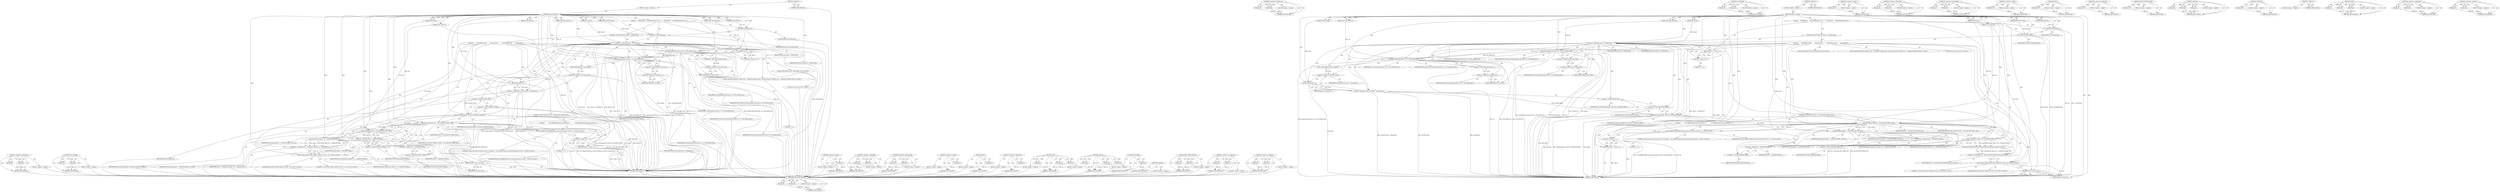 digraph "&lt;operator&gt;.addition" {
vulnerable_145 [label=<(METHOD,&lt;operator&gt;.fieldAccess)>];
vulnerable_146 [label=<(PARAM,p1)>];
vulnerable_147 [label=<(PARAM,p2)>];
vulnerable_148 [label=<(BLOCK,&lt;empty&gt;,&lt;empty&gt;)>];
vulnerable_149 [label=<(METHOD_RETURN,ANY)>];
vulnerable_168 [label=<(METHOD,LOG_ERROR)>];
vulnerable_169 [label=<(PARAM,p1)>];
vulnerable_170 [label=<(PARAM,p2)>];
vulnerable_171 [label=<(BLOCK,&lt;empty&gt;,&lt;empty&gt;)>];
vulnerable_172 [label=<(METHOD_RETURN,ANY)>];
vulnerable_6 [label=<(METHOD,&lt;global&gt;)<SUB>1</SUB>>];
vulnerable_7 [label=<(BLOCK,&lt;empty&gt;,&lt;empty&gt;)<SUB>1</SUB>>];
vulnerable_8 [label=<(METHOD,btpan_tap_send)<SUB>1</SUB>>];
vulnerable_9 [label=<(PARAM,int tap_fd)<SUB>1</SUB>>];
vulnerable_10 [label=<(PARAM,const BD_ADDR src)<SUB>1</SUB>>];
vulnerable_11 [label=<(PARAM,const BD_ADDR dst)<SUB>1</SUB>>];
vulnerable_12 [label=<(PARAM,UINT16 proto)<SUB>1</SUB>>];
vulnerable_13 [label=<(PARAM,const char* buf)<SUB>1</SUB>>];
vulnerable_14 [label=<(PARAM,UINT16 len)<SUB>2</SUB>>];
vulnerable_15 [label=<(PARAM,BOOLEAN ext)<SUB>2</SUB>>];
vulnerable_16 [label=<(PARAM,BOOLEAN forward)<SUB>2</SUB>>];
vulnerable_17 [label=<(BLOCK,{
    UNUSED(ext);
    UNUSED(forward);
 if (ta...,{
    UNUSED(ext);
    UNUSED(forward);
 if (ta...)<SUB>3</SUB>>];
vulnerable_18 [label=<(UNUSED,UNUSED(ext))<SUB>4</SUB>>];
vulnerable_19 [label=<(IDENTIFIER,ext,UNUSED(ext))<SUB>4</SUB>>];
vulnerable_20 [label=<(UNUSED,UNUSED(forward))<SUB>5</SUB>>];
vulnerable_21 [label=<(IDENTIFIER,forward,UNUSED(forward))<SUB>5</SUB>>];
vulnerable_22 [label=<(CONTROL_STRUCTURE,IF,if (tap_fd != INVALID_FD))<SUB>6</SUB>>];
vulnerable_23 [label=<(&lt;operator&gt;.notEquals,tap_fd != INVALID_FD)<SUB>6</SUB>>];
vulnerable_24 [label=<(IDENTIFIER,tap_fd,tap_fd != INVALID_FD)<SUB>6</SUB>>];
vulnerable_25 [label=<(IDENTIFIER,INVALID_FD,tap_fd != INVALID_FD)<SUB>6</SUB>>];
vulnerable_26 [label=<(BLOCK,{
        tETH_HDR eth_hdr;
        memcpy(&amp;eth...,{
        tETH_HDR eth_hdr;
        memcpy(&amp;eth...)<SUB>7</SUB>>];
vulnerable_27 [label="<(LOCAL,tETH_HDR eth_hdr: tETH_HDR)<SUB>8</SUB>>"];
vulnerable_28 [label=<(memcpy,memcpy(&amp;eth_hdr.h_dest, dst, ETH_ADDR_LEN))<SUB>9</SUB>>];
vulnerable_29 [label=<(&lt;operator&gt;.addressOf,&amp;eth_hdr.h_dest)<SUB>9</SUB>>];
vulnerable_30 [label=<(&lt;operator&gt;.fieldAccess,eth_hdr.h_dest)<SUB>9</SUB>>];
vulnerable_31 [label=<(IDENTIFIER,eth_hdr,memcpy(&amp;eth_hdr.h_dest, dst, ETH_ADDR_LEN))<SUB>9</SUB>>];
vulnerable_32 [label=<(FIELD_IDENTIFIER,h_dest,h_dest)<SUB>9</SUB>>];
vulnerable_33 [label=<(IDENTIFIER,dst,memcpy(&amp;eth_hdr.h_dest, dst, ETH_ADDR_LEN))<SUB>9</SUB>>];
vulnerable_34 [label=<(IDENTIFIER,ETH_ADDR_LEN,memcpy(&amp;eth_hdr.h_dest, dst, ETH_ADDR_LEN))<SUB>9</SUB>>];
vulnerable_35 [label=<(memcpy,memcpy(&amp;eth_hdr.h_src, src, ETH_ADDR_LEN))<SUB>10</SUB>>];
vulnerable_36 [label=<(&lt;operator&gt;.addressOf,&amp;eth_hdr.h_src)<SUB>10</SUB>>];
vulnerable_37 [label=<(&lt;operator&gt;.fieldAccess,eth_hdr.h_src)<SUB>10</SUB>>];
vulnerable_38 [label=<(IDENTIFIER,eth_hdr,memcpy(&amp;eth_hdr.h_src, src, ETH_ADDR_LEN))<SUB>10</SUB>>];
vulnerable_39 [label=<(FIELD_IDENTIFIER,h_src,h_src)<SUB>10</SUB>>];
vulnerable_40 [label=<(IDENTIFIER,src,memcpy(&amp;eth_hdr.h_src, src, ETH_ADDR_LEN))<SUB>10</SUB>>];
vulnerable_41 [label=<(IDENTIFIER,ETH_ADDR_LEN,memcpy(&amp;eth_hdr.h_src, src, ETH_ADDR_LEN))<SUB>10</SUB>>];
vulnerable_42 [label=<(&lt;operator&gt;.assignment,eth_hdr.h_proto = htons(proto))<SUB>11</SUB>>];
vulnerable_43 [label=<(&lt;operator&gt;.fieldAccess,eth_hdr.h_proto)<SUB>11</SUB>>];
vulnerable_44 [label=<(IDENTIFIER,eth_hdr,eth_hdr.h_proto = htons(proto))<SUB>11</SUB>>];
vulnerable_45 [label=<(FIELD_IDENTIFIER,h_proto,h_proto)<SUB>11</SUB>>];
vulnerable_46 [label=<(htons,htons(proto))<SUB>11</SUB>>];
vulnerable_47 [label=<(IDENTIFIER,proto,htons(proto))<SUB>11</SUB>>];
vulnerable_48 [label="<(LOCAL,char[TAP_MAX_PKT_WRITE_LEN + sizeof(tETH_HDR)] packet: char[TAP_MAX_PKT_WRITE_LEN + sizeof(tETH_HDR)])<SUB>12</SUB>>"];
vulnerable_49 [label=<(memcpy,memcpy(packet, &amp;eth_hdr, sizeof(tETH_HDR)))<SUB>13</SUB>>];
vulnerable_50 [label=<(IDENTIFIER,packet,memcpy(packet, &amp;eth_hdr, sizeof(tETH_HDR)))<SUB>13</SUB>>];
vulnerable_51 [label=<(&lt;operator&gt;.addressOf,&amp;eth_hdr)<SUB>13</SUB>>];
vulnerable_52 [label=<(IDENTIFIER,eth_hdr,memcpy(packet, &amp;eth_hdr, sizeof(tETH_HDR)))<SUB>13</SUB>>];
vulnerable_53 [label=<(&lt;operator&gt;.sizeOf,sizeof(tETH_HDR))<SUB>13</SUB>>];
vulnerable_54 [label=<(IDENTIFIER,tETH_HDR,sizeof(tETH_HDR))<SUB>13</SUB>>];
vulnerable_55 [label=<(CONTROL_STRUCTURE,IF,if (len &gt; TAP_MAX_PKT_WRITE_LEN))<SUB>14</SUB>>];
vulnerable_56 [label=<(&lt;operator&gt;.greaterThan,len &gt; TAP_MAX_PKT_WRITE_LEN)<SUB>14</SUB>>];
vulnerable_57 [label=<(IDENTIFIER,len,len &gt; TAP_MAX_PKT_WRITE_LEN)<SUB>14</SUB>>];
vulnerable_58 [label=<(IDENTIFIER,TAP_MAX_PKT_WRITE_LEN,len &gt; TAP_MAX_PKT_WRITE_LEN)<SUB>14</SUB>>];
vulnerable_59 [label=<(BLOCK,{
            LOG_ERROR(&quot;btpan_tap_send eth pac...,{
            LOG_ERROR(&quot;btpan_tap_send eth pac...)<SUB>15</SUB>>];
vulnerable_60 [label="<(LOG_ERROR,LOG_ERROR(&quot;btpan_tap_send eth packet size:%d is...)<SUB>16</SUB>>"];
vulnerable_61 [label="<(LITERAL,&quot;btpan_tap_send eth packet size:%d is exceeded ...,LOG_ERROR(&quot;btpan_tap_send eth packet size:%d is...)<SUB>16</SUB>>"];
vulnerable_62 [label="<(IDENTIFIER,len,LOG_ERROR(&quot;btpan_tap_send eth packet size:%d is...)<SUB>16</SUB>>"];
vulnerable_63 [label=<(RETURN,return -1;,return -1;)<SUB>17</SUB>>];
vulnerable_64 [label=<(&lt;operator&gt;.minus,-1)<SUB>17</SUB>>];
vulnerable_65 [label=<(LITERAL,1,-1)<SUB>17</SUB>>];
vulnerable_66 [label=<(memcpy,memcpy(packet + sizeof(tETH_HDR), buf, len))<SUB>20</SUB>>];
vulnerable_67 [label=<(&lt;operator&gt;.addition,packet + sizeof(tETH_HDR))<SUB>20</SUB>>];
vulnerable_68 [label=<(IDENTIFIER,packet,packet + sizeof(tETH_HDR))<SUB>20</SUB>>];
vulnerable_69 [label=<(&lt;operator&gt;.sizeOf,sizeof(tETH_HDR))<SUB>20</SUB>>];
vulnerable_70 [label=<(IDENTIFIER,tETH_HDR,sizeof(tETH_HDR))<SUB>20</SUB>>];
vulnerable_71 [label=<(IDENTIFIER,buf,memcpy(packet + sizeof(tETH_HDR), buf, len))<SUB>20</SUB>>];
vulnerable_72 [label=<(IDENTIFIER,len,memcpy(packet + sizeof(tETH_HDR), buf, len))<SUB>20</SUB>>];
vulnerable_73 [label="<(LOCAL,int ret: int)<SUB>23</SUB>>"];
vulnerable_74 [label=<(&lt;operator&gt;.assignment,ret = write(tap_fd, packet, len + sizeof(tETH_H...)<SUB>23</SUB>>];
vulnerable_75 [label=<(IDENTIFIER,ret,ret = write(tap_fd, packet, len + sizeof(tETH_H...)<SUB>23</SUB>>];
vulnerable_76 [label=<(write,write(tap_fd, packet, len + sizeof(tETH_HDR)))<SUB>23</SUB>>];
vulnerable_77 [label=<(IDENTIFIER,tap_fd,write(tap_fd, packet, len + sizeof(tETH_HDR)))<SUB>23</SUB>>];
vulnerable_78 [label=<(IDENTIFIER,packet,write(tap_fd, packet, len + sizeof(tETH_HDR)))<SUB>23</SUB>>];
vulnerable_79 [label=<(&lt;operator&gt;.addition,len + sizeof(tETH_HDR))<SUB>23</SUB>>];
vulnerable_80 [label=<(IDENTIFIER,len,len + sizeof(tETH_HDR))<SUB>23</SUB>>];
vulnerable_81 [label=<(&lt;operator&gt;.sizeOf,sizeof(tETH_HDR))<SUB>23</SUB>>];
vulnerable_82 [label=<(IDENTIFIER,tETH_HDR,sizeof(tETH_HDR))<SUB>23</SUB>>];
vulnerable_83 [label="<(BTIF_TRACE_DEBUG,BTIF_TRACE_DEBUG(&quot;ret:%d&quot;, ret))<SUB>24</SUB>>"];
vulnerable_84 [label="<(LITERAL,&quot;ret:%d&quot;,BTIF_TRACE_DEBUG(&quot;ret:%d&quot;, ret))<SUB>24</SUB>>"];
vulnerable_85 [label="<(IDENTIFIER,ret,BTIF_TRACE_DEBUG(&quot;ret:%d&quot;, ret))<SUB>24</SUB>>"];
vulnerable_86 [label=<(RETURN,return ret;,return ret;)<SUB>25</SUB>>];
vulnerable_87 [label=<(IDENTIFIER,ret,return ret;)<SUB>25</SUB>>];
vulnerable_88 [label=<(RETURN,return -1;,return -1;)<SUB>27</SUB>>];
vulnerable_89 [label=<(&lt;operator&gt;.minus,-1)<SUB>27</SUB>>];
vulnerable_90 [label=<(LITERAL,1,-1)<SUB>27</SUB>>];
vulnerable_91 [label=<(METHOD_RETURN,int)<SUB>1</SUB>>];
vulnerable_93 [label=<(METHOD_RETURN,ANY)<SUB>1</SUB>>];
vulnerable_173 [label=<(METHOD,&lt;operator&gt;.minus)>];
vulnerable_174 [label=<(PARAM,p1)>];
vulnerable_175 [label=<(BLOCK,&lt;empty&gt;,&lt;empty&gt;)>];
vulnerable_176 [label=<(METHOD_RETURN,ANY)>];
vulnerable_130 [label=<(METHOD,&lt;operator&gt;.notEquals)>];
vulnerable_131 [label=<(PARAM,p1)>];
vulnerable_132 [label=<(PARAM,p2)>];
vulnerable_133 [label=<(BLOCK,&lt;empty&gt;,&lt;empty&gt;)>];
vulnerable_134 [label=<(METHOD_RETURN,ANY)>];
vulnerable_163 [label=<(METHOD,&lt;operator&gt;.greaterThan)>];
vulnerable_164 [label=<(PARAM,p1)>];
vulnerable_165 [label=<(PARAM,p2)>];
vulnerable_166 [label=<(BLOCK,&lt;empty&gt;,&lt;empty&gt;)>];
vulnerable_167 [label=<(METHOD_RETURN,ANY)>];
vulnerable_159 [label=<(METHOD,&lt;operator&gt;.sizeOf)>];
vulnerable_160 [label=<(PARAM,p1)>];
vulnerable_161 [label=<(BLOCK,&lt;empty&gt;,&lt;empty&gt;)>];
vulnerable_162 [label=<(METHOD_RETURN,ANY)>];
vulnerable_155 [label=<(METHOD,htons)>];
vulnerable_156 [label=<(PARAM,p1)>];
vulnerable_157 [label=<(BLOCK,&lt;empty&gt;,&lt;empty&gt;)>];
vulnerable_158 [label=<(METHOD_RETURN,ANY)>];
vulnerable_141 [label=<(METHOD,&lt;operator&gt;.addressOf)>];
vulnerable_142 [label=<(PARAM,p1)>];
vulnerable_143 [label=<(BLOCK,&lt;empty&gt;,&lt;empty&gt;)>];
vulnerable_144 [label=<(METHOD_RETURN,ANY)>];
vulnerable_182 [label=<(METHOD,write)>];
vulnerable_183 [label=<(PARAM,p1)>];
vulnerable_184 [label=<(PARAM,p2)>];
vulnerable_185 [label=<(PARAM,p3)>];
vulnerable_186 [label=<(BLOCK,&lt;empty&gt;,&lt;empty&gt;)>];
vulnerable_187 [label=<(METHOD_RETURN,ANY)>];
vulnerable_135 [label=<(METHOD,memcpy)>];
vulnerable_136 [label=<(PARAM,p1)>];
vulnerable_137 [label=<(PARAM,p2)>];
vulnerable_138 [label=<(PARAM,p3)>];
vulnerable_139 [label=<(BLOCK,&lt;empty&gt;,&lt;empty&gt;)>];
vulnerable_140 [label=<(METHOD_RETURN,ANY)>];
vulnerable_126 [label=<(METHOD,UNUSED)>];
vulnerable_127 [label=<(PARAM,p1)>];
vulnerable_128 [label=<(BLOCK,&lt;empty&gt;,&lt;empty&gt;)>];
vulnerable_129 [label=<(METHOD_RETURN,ANY)>];
vulnerable_120 [label=<(METHOD,&lt;global&gt;)<SUB>1</SUB>>];
vulnerable_121 [label=<(BLOCK,&lt;empty&gt;,&lt;empty&gt;)>];
vulnerable_122 [label=<(METHOD_RETURN,ANY)>];
vulnerable_188 [label=<(METHOD,BTIF_TRACE_DEBUG)>];
vulnerable_189 [label=<(PARAM,p1)>];
vulnerable_190 [label=<(PARAM,p2)>];
vulnerable_191 [label=<(BLOCK,&lt;empty&gt;,&lt;empty&gt;)>];
vulnerable_192 [label=<(METHOD_RETURN,ANY)>];
vulnerable_150 [label=<(METHOD,&lt;operator&gt;.assignment)>];
vulnerable_151 [label=<(PARAM,p1)>];
vulnerable_152 [label=<(PARAM,p2)>];
vulnerable_153 [label=<(BLOCK,&lt;empty&gt;,&lt;empty&gt;)>];
vulnerable_154 [label=<(METHOD_RETURN,ANY)>];
vulnerable_177 [label=<(METHOD,&lt;operator&gt;.addition)>];
vulnerable_178 [label=<(PARAM,p1)>];
vulnerable_179 [label=<(PARAM,p2)>];
vulnerable_180 [label=<(BLOCK,&lt;empty&gt;,&lt;empty&gt;)>];
vulnerable_181 [label=<(METHOD_RETURN,ANY)>];
fixed_193 [label=<(METHOD,BTIF_TRACE_DEBUG)>];
fixed_194 [label=<(PARAM,p1)>];
fixed_195 [label=<(PARAM,p2)>];
fixed_196 [label=<(BLOCK,&lt;empty&gt;,&lt;empty&gt;)>];
fixed_197 [label=<(METHOD_RETURN,ANY)>];
fixed_146 [label=<(METHOD,&lt;operator&gt;.fieldAccess)>];
fixed_147 [label=<(PARAM,p1)>];
fixed_148 [label=<(PARAM,p2)>];
fixed_149 [label=<(BLOCK,&lt;empty&gt;,&lt;empty&gt;)>];
fixed_150 [label=<(METHOD_RETURN,ANY)>];
fixed_169 [label=<(METHOD,LOG_ERROR)>];
fixed_170 [label=<(PARAM,p1)>];
fixed_171 [label=<(PARAM,p2)>];
fixed_172 [label=<(BLOCK,&lt;empty&gt;,&lt;empty&gt;)>];
fixed_173 [label=<(METHOD_RETURN,ANY)>];
fixed_6 [label=<(METHOD,&lt;global&gt;)<SUB>1</SUB>>];
fixed_7 [label=<(BLOCK,&lt;empty&gt;,&lt;empty&gt;)<SUB>1</SUB>>];
fixed_8 [label=<(METHOD,btpan_tap_send)<SUB>1</SUB>>];
fixed_9 [label=<(PARAM,int tap_fd)<SUB>1</SUB>>];
fixed_10 [label=<(PARAM,const BD_ADDR src)<SUB>1</SUB>>];
fixed_11 [label=<(PARAM,const BD_ADDR dst)<SUB>1</SUB>>];
fixed_12 [label=<(PARAM,UINT16 proto)<SUB>1</SUB>>];
fixed_13 [label=<(PARAM,const char* buf)<SUB>1</SUB>>];
fixed_14 [label=<(PARAM,UINT16 len)<SUB>2</SUB>>];
fixed_15 [label=<(PARAM,BOOLEAN ext)<SUB>2</SUB>>];
fixed_16 [label=<(PARAM,BOOLEAN forward)<SUB>2</SUB>>];
fixed_17 [label=<(BLOCK,{
    UNUSED(ext);
    UNUSED(forward);
 if (ta...,{
    UNUSED(ext);
    UNUSED(forward);
 if (ta...)<SUB>3</SUB>>];
fixed_18 [label=<(UNUSED,UNUSED(ext))<SUB>4</SUB>>];
fixed_19 [label=<(IDENTIFIER,ext,UNUSED(ext))<SUB>4</SUB>>];
fixed_20 [label=<(UNUSED,UNUSED(forward))<SUB>5</SUB>>];
fixed_21 [label=<(IDENTIFIER,forward,UNUSED(forward))<SUB>5</SUB>>];
fixed_22 [label=<(CONTROL_STRUCTURE,IF,if (tap_fd != INVALID_FD))<SUB>6</SUB>>];
fixed_23 [label=<(&lt;operator&gt;.notEquals,tap_fd != INVALID_FD)<SUB>6</SUB>>];
fixed_24 [label=<(IDENTIFIER,tap_fd,tap_fd != INVALID_FD)<SUB>6</SUB>>];
fixed_25 [label=<(IDENTIFIER,INVALID_FD,tap_fd != INVALID_FD)<SUB>6</SUB>>];
fixed_26 [label=<(BLOCK,{
        tETH_HDR eth_hdr;
        memcpy(&amp;eth...,{
        tETH_HDR eth_hdr;
        memcpy(&amp;eth...)<SUB>7</SUB>>];
fixed_27 [label="<(LOCAL,tETH_HDR eth_hdr: tETH_HDR)<SUB>8</SUB>>"];
fixed_28 [label=<(memcpy,memcpy(&amp;eth_hdr.h_dest, dst, ETH_ADDR_LEN))<SUB>9</SUB>>];
fixed_29 [label=<(&lt;operator&gt;.addressOf,&amp;eth_hdr.h_dest)<SUB>9</SUB>>];
fixed_30 [label=<(&lt;operator&gt;.fieldAccess,eth_hdr.h_dest)<SUB>9</SUB>>];
fixed_31 [label=<(IDENTIFIER,eth_hdr,memcpy(&amp;eth_hdr.h_dest, dst, ETH_ADDR_LEN))<SUB>9</SUB>>];
fixed_32 [label=<(FIELD_IDENTIFIER,h_dest,h_dest)<SUB>9</SUB>>];
fixed_33 [label=<(IDENTIFIER,dst,memcpy(&amp;eth_hdr.h_dest, dst, ETH_ADDR_LEN))<SUB>9</SUB>>];
fixed_34 [label=<(IDENTIFIER,ETH_ADDR_LEN,memcpy(&amp;eth_hdr.h_dest, dst, ETH_ADDR_LEN))<SUB>9</SUB>>];
fixed_35 [label=<(memcpy,memcpy(&amp;eth_hdr.h_src, src, ETH_ADDR_LEN))<SUB>10</SUB>>];
fixed_36 [label=<(&lt;operator&gt;.addressOf,&amp;eth_hdr.h_src)<SUB>10</SUB>>];
fixed_37 [label=<(&lt;operator&gt;.fieldAccess,eth_hdr.h_src)<SUB>10</SUB>>];
fixed_38 [label=<(IDENTIFIER,eth_hdr,memcpy(&amp;eth_hdr.h_src, src, ETH_ADDR_LEN))<SUB>10</SUB>>];
fixed_39 [label=<(FIELD_IDENTIFIER,h_src,h_src)<SUB>10</SUB>>];
fixed_40 [label=<(IDENTIFIER,src,memcpy(&amp;eth_hdr.h_src, src, ETH_ADDR_LEN))<SUB>10</SUB>>];
fixed_41 [label=<(IDENTIFIER,ETH_ADDR_LEN,memcpy(&amp;eth_hdr.h_src, src, ETH_ADDR_LEN))<SUB>10</SUB>>];
fixed_42 [label=<(&lt;operator&gt;.assignment,eth_hdr.h_proto = htons(proto))<SUB>11</SUB>>];
fixed_43 [label=<(&lt;operator&gt;.fieldAccess,eth_hdr.h_proto)<SUB>11</SUB>>];
fixed_44 [label=<(IDENTIFIER,eth_hdr,eth_hdr.h_proto = htons(proto))<SUB>11</SUB>>];
fixed_45 [label=<(FIELD_IDENTIFIER,h_proto,h_proto)<SUB>11</SUB>>];
fixed_46 [label=<(htons,htons(proto))<SUB>11</SUB>>];
fixed_47 [label=<(IDENTIFIER,proto,htons(proto))<SUB>11</SUB>>];
fixed_48 [label="<(LOCAL,char[TAP_MAX_PKT_WRITE_LEN + sizeof(tETH_HDR)] packet: char[TAP_MAX_PKT_WRITE_LEN + sizeof(tETH_HDR)])<SUB>12</SUB>>"];
fixed_49 [label=<(memcpy,memcpy(packet, &amp;eth_hdr, sizeof(tETH_HDR)))<SUB>13</SUB>>];
fixed_50 [label=<(IDENTIFIER,packet,memcpy(packet, &amp;eth_hdr, sizeof(tETH_HDR)))<SUB>13</SUB>>];
fixed_51 [label=<(&lt;operator&gt;.addressOf,&amp;eth_hdr)<SUB>13</SUB>>];
fixed_52 [label=<(IDENTIFIER,eth_hdr,memcpy(packet, &amp;eth_hdr, sizeof(tETH_HDR)))<SUB>13</SUB>>];
fixed_53 [label=<(&lt;operator&gt;.sizeOf,sizeof(tETH_HDR))<SUB>13</SUB>>];
fixed_54 [label=<(IDENTIFIER,tETH_HDR,sizeof(tETH_HDR))<SUB>13</SUB>>];
fixed_55 [label=<(CONTROL_STRUCTURE,IF,if (len &gt; TAP_MAX_PKT_WRITE_LEN))<SUB>14</SUB>>];
fixed_56 [label=<(&lt;operator&gt;.greaterThan,len &gt; TAP_MAX_PKT_WRITE_LEN)<SUB>14</SUB>>];
fixed_57 [label=<(IDENTIFIER,len,len &gt; TAP_MAX_PKT_WRITE_LEN)<SUB>14</SUB>>];
fixed_58 [label=<(IDENTIFIER,TAP_MAX_PKT_WRITE_LEN,len &gt; TAP_MAX_PKT_WRITE_LEN)<SUB>14</SUB>>];
fixed_59 [label=<(BLOCK,{
            LOG_ERROR(&quot;btpan_tap_send eth pac...,{
            LOG_ERROR(&quot;btpan_tap_send eth pac...)<SUB>15</SUB>>];
fixed_60 [label="<(LOG_ERROR,LOG_ERROR(&quot;btpan_tap_send eth packet size:%d is...)<SUB>16</SUB>>"];
fixed_61 [label="<(LITERAL,&quot;btpan_tap_send eth packet size:%d is exceeded ...,LOG_ERROR(&quot;btpan_tap_send eth packet size:%d is...)<SUB>16</SUB>>"];
fixed_62 [label="<(IDENTIFIER,len,LOG_ERROR(&quot;btpan_tap_send eth packet size:%d is...)<SUB>16</SUB>>"];
fixed_63 [label=<(RETURN,return -1;,return -1;)<SUB>17</SUB>>];
fixed_64 [label=<(&lt;operator&gt;.minus,-1)<SUB>17</SUB>>];
fixed_65 [label=<(LITERAL,1,-1)<SUB>17</SUB>>];
fixed_66 [label=<(memcpy,memcpy(packet + sizeof(tETH_HDR), buf, len))<SUB>20</SUB>>];
fixed_67 [label=<(&lt;operator&gt;.addition,packet + sizeof(tETH_HDR))<SUB>20</SUB>>];
fixed_68 [label=<(IDENTIFIER,packet,packet + sizeof(tETH_HDR))<SUB>20</SUB>>];
fixed_69 [label=<(&lt;operator&gt;.sizeOf,sizeof(tETH_HDR))<SUB>20</SUB>>];
fixed_70 [label=<(IDENTIFIER,tETH_HDR,sizeof(tETH_HDR))<SUB>20</SUB>>];
fixed_71 [label=<(IDENTIFIER,buf,memcpy(packet + sizeof(tETH_HDR), buf, len))<SUB>20</SUB>>];
fixed_72 [label=<(IDENTIFIER,len,memcpy(packet + sizeof(tETH_HDR), buf, len))<SUB>20</SUB>>];
fixed_73 [label="<(LOCAL,int ret: int)<SUB>23</SUB>>"];
fixed_74 [label=<(&lt;operator&gt;.assignment,ret = TEMP_FAILURE_RETRY(write(tap_fd, packet, ...)<SUB>23</SUB>>];
fixed_75 [label=<(IDENTIFIER,ret,ret = TEMP_FAILURE_RETRY(write(tap_fd, packet, ...)<SUB>23</SUB>>];
fixed_76 [label=<(TEMP_FAILURE_RETRY,TEMP_FAILURE_RETRY(write(tap_fd, packet, len + ...)<SUB>23</SUB>>];
fixed_77 [label=<(write,write(tap_fd, packet, len + sizeof(tETH_HDR)))<SUB>23</SUB>>];
fixed_78 [label=<(IDENTIFIER,tap_fd,write(tap_fd, packet, len + sizeof(tETH_HDR)))<SUB>23</SUB>>];
fixed_79 [label=<(IDENTIFIER,packet,write(tap_fd, packet, len + sizeof(tETH_HDR)))<SUB>23</SUB>>];
fixed_80 [label=<(&lt;operator&gt;.addition,len + sizeof(tETH_HDR))<SUB>23</SUB>>];
fixed_81 [label=<(IDENTIFIER,len,len + sizeof(tETH_HDR))<SUB>23</SUB>>];
fixed_82 [label=<(&lt;operator&gt;.sizeOf,sizeof(tETH_HDR))<SUB>23</SUB>>];
fixed_83 [label=<(IDENTIFIER,tETH_HDR,sizeof(tETH_HDR))<SUB>23</SUB>>];
fixed_84 [label="<(BTIF_TRACE_DEBUG,BTIF_TRACE_DEBUG(&quot;ret:%d&quot;, ret))<SUB>24</SUB>>"];
fixed_85 [label="<(LITERAL,&quot;ret:%d&quot;,BTIF_TRACE_DEBUG(&quot;ret:%d&quot;, ret))<SUB>24</SUB>>"];
fixed_86 [label="<(IDENTIFIER,ret,BTIF_TRACE_DEBUG(&quot;ret:%d&quot;, ret))<SUB>24</SUB>>"];
fixed_87 [label=<(RETURN,return ret;,return ret;)<SUB>25</SUB>>];
fixed_88 [label=<(IDENTIFIER,ret,return ret;)<SUB>25</SUB>>];
fixed_89 [label=<(RETURN,return -1;,return -1;)<SUB>27</SUB>>];
fixed_90 [label=<(&lt;operator&gt;.minus,-1)<SUB>27</SUB>>];
fixed_91 [label=<(LITERAL,1,-1)<SUB>27</SUB>>];
fixed_92 [label=<(METHOD_RETURN,int)<SUB>1</SUB>>];
fixed_94 [label=<(METHOD_RETURN,ANY)<SUB>1</SUB>>];
fixed_174 [label=<(METHOD,&lt;operator&gt;.minus)>];
fixed_175 [label=<(PARAM,p1)>];
fixed_176 [label=<(BLOCK,&lt;empty&gt;,&lt;empty&gt;)>];
fixed_177 [label=<(METHOD_RETURN,ANY)>];
fixed_131 [label=<(METHOD,&lt;operator&gt;.notEquals)>];
fixed_132 [label=<(PARAM,p1)>];
fixed_133 [label=<(PARAM,p2)>];
fixed_134 [label=<(BLOCK,&lt;empty&gt;,&lt;empty&gt;)>];
fixed_135 [label=<(METHOD_RETURN,ANY)>];
fixed_164 [label=<(METHOD,&lt;operator&gt;.greaterThan)>];
fixed_165 [label=<(PARAM,p1)>];
fixed_166 [label=<(PARAM,p2)>];
fixed_167 [label=<(BLOCK,&lt;empty&gt;,&lt;empty&gt;)>];
fixed_168 [label=<(METHOD_RETURN,ANY)>];
fixed_160 [label=<(METHOD,&lt;operator&gt;.sizeOf)>];
fixed_161 [label=<(PARAM,p1)>];
fixed_162 [label=<(BLOCK,&lt;empty&gt;,&lt;empty&gt;)>];
fixed_163 [label=<(METHOD_RETURN,ANY)>];
fixed_156 [label=<(METHOD,htons)>];
fixed_157 [label=<(PARAM,p1)>];
fixed_158 [label=<(BLOCK,&lt;empty&gt;,&lt;empty&gt;)>];
fixed_159 [label=<(METHOD_RETURN,ANY)>];
fixed_142 [label=<(METHOD,&lt;operator&gt;.addressOf)>];
fixed_143 [label=<(PARAM,p1)>];
fixed_144 [label=<(BLOCK,&lt;empty&gt;,&lt;empty&gt;)>];
fixed_145 [label=<(METHOD_RETURN,ANY)>];
fixed_183 [label=<(METHOD,TEMP_FAILURE_RETRY)>];
fixed_184 [label=<(PARAM,p1)>];
fixed_185 [label=<(BLOCK,&lt;empty&gt;,&lt;empty&gt;)>];
fixed_186 [label=<(METHOD_RETURN,ANY)>];
fixed_136 [label=<(METHOD,memcpy)>];
fixed_137 [label=<(PARAM,p1)>];
fixed_138 [label=<(PARAM,p2)>];
fixed_139 [label=<(PARAM,p3)>];
fixed_140 [label=<(BLOCK,&lt;empty&gt;,&lt;empty&gt;)>];
fixed_141 [label=<(METHOD_RETURN,ANY)>];
fixed_127 [label=<(METHOD,UNUSED)>];
fixed_128 [label=<(PARAM,p1)>];
fixed_129 [label=<(BLOCK,&lt;empty&gt;,&lt;empty&gt;)>];
fixed_130 [label=<(METHOD_RETURN,ANY)>];
fixed_121 [label=<(METHOD,&lt;global&gt;)<SUB>1</SUB>>];
fixed_122 [label=<(BLOCK,&lt;empty&gt;,&lt;empty&gt;)>];
fixed_123 [label=<(METHOD_RETURN,ANY)>];
fixed_187 [label=<(METHOD,write)>];
fixed_188 [label=<(PARAM,p1)>];
fixed_189 [label=<(PARAM,p2)>];
fixed_190 [label=<(PARAM,p3)>];
fixed_191 [label=<(BLOCK,&lt;empty&gt;,&lt;empty&gt;)>];
fixed_192 [label=<(METHOD_RETURN,ANY)>];
fixed_151 [label=<(METHOD,&lt;operator&gt;.assignment)>];
fixed_152 [label=<(PARAM,p1)>];
fixed_153 [label=<(PARAM,p2)>];
fixed_154 [label=<(BLOCK,&lt;empty&gt;,&lt;empty&gt;)>];
fixed_155 [label=<(METHOD_RETURN,ANY)>];
fixed_178 [label=<(METHOD,&lt;operator&gt;.addition)>];
fixed_179 [label=<(PARAM,p1)>];
fixed_180 [label=<(PARAM,p2)>];
fixed_181 [label=<(BLOCK,&lt;empty&gt;,&lt;empty&gt;)>];
fixed_182 [label=<(METHOD_RETURN,ANY)>];
vulnerable_145 -> vulnerable_146  [key=0, label="AST: "];
vulnerable_145 -> vulnerable_146  [key=1, label="DDG: "];
vulnerable_145 -> vulnerable_148  [key=0, label="AST: "];
vulnerable_145 -> vulnerable_147  [key=0, label="AST: "];
vulnerable_145 -> vulnerable_147  [key=1, label="DDG: "];
vulnerable_145 -> vulnerable_149  [key=0, label="AST: "];
vulnerable_145 -> vulnerable_149  [key=1, label="CFG: "];
vulnerable_146 -> vulnerable_149  [key=0, label="DDG: p1"];
vulnerable_147 -> vulnerable_149  [key=0, label="DDG: p2"];
vulnerable_148 -> fixed_193  [key=0];
vulnerable_149 -> fixed_193  [key=0];
vulnerable_168 -> vulnerable_169  [key=0, label="AST: "];
vulnerable_168 -> vulnerable_169  [key=1, label="DDG: "];
vulnerable_168 -> vulnerable_171  [key=0, label="AST: "];
vulnerable_168 -> vulnerable_170  [key=0, label="AST: "];
vulnerable_168 -> vulnerable_170  [key=1, label="DDG: "];
vulnerable_168 -> vulnerable_172  [key=0, label="AST: "];
vulnerable_168 -> vulnerable_172  [key=1, label="CFG: "];
vulnerable_169 -> vulnerable_172  [key=0, label="DDG: p1"];
vulnerable_170 -> vulnerable_172  [key=0, label="DDG: p2"];
vulnerable_171 -> fixed_193  [key=0];
vulnerable_172 -> fixed_193  [key=0];
vulnerable_6 -> vulnerable_7  [key=0, label="AST: "];
vulnerable_6 -> vulnerable_93  [key=0, label="AST: "];
vulnerable_6 -> vulnerable_93  [key=1, label="CFG: "];
vulnerable_7 -> vulnerable_8  [key=0, label="AST: "];
vulnerable_8 -> vulnerable_9  [key=0, label="AST: "];
vulnerable_8 -> vulnerable_9  [key=1, label="DDG: "];
vulnerable_8 -> vulnerable_10  [key=0, label="AST: "];
vulnerable_8 -> vulnerable_10  [key=1, label="DDG: "];
vulnerable_8 -> vulnerable_11  [key=0, label="AST: "];
vulnerable_8 -> vulnerable_11  [key=1, label="DDG: "];
vulnerable_8 -> vulnerable_12  [key=0, label="AST: "];
vulnerable_8 -> vulnerable_12  [key=1, label="DDG: "];
vulnerable_8 -> vulnerable_13  [key=0, label="AST: "];
vulnerable_8 -> vulnerable_13  [key=1, label="DDG: "];
vulnerable_8 -> vulnerable_14  [key=0, label="AST: "];
vulnerable_8 -> vulnerable_14  [key=1, label="DDG: "];
vulnerable_8 -> vulnerable_15  [key=0, label="AST: "];
vulnerable_8 -> vulnerable_15  [key=1, label="DDG: "];
vulnerable_8 -> vulnerable_16  [key=0, label="AST: "];
vulnerable_8 -> vulnerable_16  [key=1, label="DDG: "];
vulnerable_8 -> vulnerable_17  [key=0, label="AST: "];
vulnerable_8 -> vulnerable_91  [key=0, label="AST: "];
vulnerable_8 -> vulnerable_18  [key=0, label="CFG: "];
vulnerable_8 -> vulnerable_18  [key=1, label="DDG: "];
vulnerable_8 -> vulnerable_20  [key=0, label="DDG: "];
vulnerable_8 -> vulnerable_23  [key=0, label="DDG: "];
vulnerable_8 -> vulnerable_89  [key=0, label="DDG: "];
vulnerable_8 -> vulnerable_28  [key=0, label="DDG: "];
vulnerable_8 -> vulnerable_35  [key=0, label="DDG: "];
vulnerable_8 -> vulnerable_49  [key=0, label="DDG: "];
vulnerable_8 -> vulnerable_66  [key=0, label="DDG: "];
vulnerable_8 -> vulnerable_83  [key=0, label="DDG: "];
vulnerable_8 -> vulnerable_87  [key=0, label="DDG: "];
vulnerable_8 -> vulnerable_46  [key=0, label="DDG: "];
vulnerable_8 -> vulnerable_56  [key=0, label="DDG: "];
vulnerable_8 -> vulnerable_67  [key=0, label="DDG: "];
vulnerable_8 -> vulnerable_76  [key=0, label="DDG: "];
vulnerable_8 -> vulnerable_60  [key=0, label="DDG: "];
vulnerable_8 -> vulnerable_79  [key=0, label="DDG: "];
vulnerable_8 -> vulnerable_64  [key=0, label="DDG: "];
vulnerable_9 -> vulnerable_23  [key=0, label="DDG: tap_fd"];
vulnerable_10 -> vulnerable_35  [key=0, label="DDG: src"];
vulnerable_11 -> vulnerable_28  [key=0, label="DDG: dst"];
vulnerable_12 -> vulnerable_46  [key=0, label="DDG: proto"];
vulnerable_13 -> vulnerable_91  [key=0, label="DDG: buf"];
vulnerable_13 -> vulnerable_66  [key=0, label="DDG: buf"];
vulnerable_14 -> vulnerable_56  [key=0, label="DDG: len"];
vulnerable_15 -> vulnerable_18  [key=0, label="DDG: ext"];
vulnerable_16 -> vulnerable_20  [key=0, label="DDG: forward"];
vulnerable_17 -> vulnerable_18  [key=0, label="AST: "];
vulnerable_17 -> vulnerable_20  [key=0, label="AST: "];
vulnerable_17 -> vulnerable_22  [key=0, label="AST: "];
vulnerable_17 -> vulnerable_88  [key=0, label="AST: "];
vulnerable_18 -> vulnerable_19  [key=0, label="AST: "];
vulnerable_18 -> vulnerable_20  [key=0, label="CFG: "];
vulnerable_18 -> vulnerable_91  [key=0, label="DDG: ext"];
vulnerable_18 -> vulnerable_91  [key=1, label="DDG: UNUSED(ext)"];
vulnerable_19 -> fixed_193  [key=0];
vulnerable_20 -> vulnerable_21  [key=0, label="AST: "];
vulnerable_20 -> vulnerable_23  [key=0, label="CFG: "];
vulnerable_20 -> vulnerable_91  [key=0, label="DDG: forward"];
vulnerable_20 -> vulnerable_91  [key=1, label="DDG: UNUSED(forward)"];
vulnerable_21 -> fixed_193  [key=0];
vulnerable_22 -> vulnerable_23  [key=0, label="AST: "];
vulnerable_22 -> vulnerable_26  [key=0, label="AST: "];
vulnerable_23 -> vulnerable_24  [key=0, label="AST: "];
vulnerable_23 -> vulnerable_25  [key=0, label="AST: "];
vulnerable_23 -> vulnerable_32  [key=0, label="CFG: "];
vulnerable_23 -> vulnerable_32  [key=1, label="CDG: "];
vulnerable_23 -> vulnerable_89  [key=0, label="CFG: "];
vulnerable_23 -> vulnerable_89  [key=1, label="CDG: "];
vulnerable_23 -> vulnerable_91  [key=0, label="DDG: tap_fd"];
vulnerable_23 -> vulnerable_91  [key=1, label="DDG: tap_fd != INVALID_FD"];
vulnerable_23 -> vulnerable_91  [key=2, label="DDG: INVALID_FD"];
vulnerable_23 -> vulnerable_76  [key=0, label="DDG: tap_fd"];
vulnerable_23 -> vulnerable_30  [key=0, label="CDG: "];
vulnerable_23 -> vulnerable_49  [key=0, label="CDG: "];
vulnerable_23 -> vulnerable_42  [key=0, label="CDG: "];
vulnerable_23 -> vulnerable_51  [key=0, label="CDG: "];
vulnerable_23 -> vulnerable_28  [key=0, label="CDG: "];
vulnerable_23 -> vulnerable_37  [key=0, label="CDG: "];
vulnerable_23 -> vulnerable_46  [key=0, label="CDG: "];
vulnerable_23 -> vulnerable_56  [key=0, label="CDG: "];
vulnerable_23 -> vulnerable_45  [key=0, label="CDG: "];
vulnerable_23 -> vulnerable_29  [key=0, label="CDG: "];
vulnerable_23 -> vulnerable_35  [key=0, label="CDG: "];
vulnerable_23 -> vulnerable_43  [key=0, label="CDG: "];
vulnerable_23 -> vulnerable_36  [key=0, label="CDG: "];
vulnerable_23 -> vulnerable_53  [key=0, label="CDG: "];
vulnerable_23 -> vulnerable_88  [key=0, label="CDG: "];
vulnerable_23 -> vulnerable_39  [key=0, label="CDG: "];
vulnerable_24 -> fixed_193  [key=0];
vulnerable_25 -> fixed_193  [key=0];
vulnerable_26 -> vulnerable_27  [key=0, label="AST: "];
vulnerable_26 -> vulnerable_28  [key=0, label="AST: "];
vulnerable_26 -> vulnerable_35  [key=0, label="AST: "];
vulnerable_26 -> vulnerable_42  [key=0, label="AST: "];
vulnerable_26 -> vulnerable_48  [key=0, label="AST: "];
vulnerable_26 -> vulnerable_49  [key=0, label="AST: "];
vulnerable_26 -> vulnerable_55  [key=0, label="AST: "];
vulnerable_26 -> vulnerable_66  [key=0, label="AST: "];
vulnerable_26 -> vulnerable_73  [key=0, label="AST: "];
vulnerable_26 -> vulnerable_74  [key=0, label="AST: "];
vulnerable_26 -> vulnerable_83  [key=0, label="AST: "];
vulnerable_26 -> vulnerable_86  [key=0, label="AST: "];
vulnerable_27 -> fixed_193  [key=0];
vulnerable_28 -> vulnerable_29  [key=0, label="AST: "];
vulnerable_28 -> vulnerable_33  [key=0, label="AST: "];
vulnerable_28 -> vulnerable_34  [key=0, label="AST: "];
vulnerable_28 -> vulnerable_39  [key=0, label="CFG: "];
vulnerable_28 -> vulnerable_91  [key=0, label="DDG: &amp;eth_hdr.h_dest"];
vulnerable_28 -> vulnerable_91  [key=1, label="DDG: dst"];
vulnerable_28 -> vulnerable_91  [key=2, label="DDG: memcpy(&amp;eth_hdr.h_dest, dst, ETH_ADDR_LEN)"];
vulnerable_28 -> vulnerable_35  [key=0, label="DDG: ETH_ADDR_LEN"];
vulnerable_29 -> vulnerable_30  [key=0, label="AST: "];
vulnerable_29 -> vulnerable_28  [key=0, label="CFG: "];
vulnerable_30 -> vulnerable_31  [key=0, label="AST: "];
vulnerable_30 -> vulnerable_32  [key=0, label="AST: "];
vulnerable_30 -> vulnerable_29  [key=0, label="CFG: "];
vulnerable_31 -> fixed_193  [key=0];
vulnerable_32 -> vulnerable_30  [key=0, label="CFG: "];
vulnerable_33 -> fixed_193  [key=0];
vulnerable_34 -> fixed_193  [key=0];
vulnerable_35 -> vulnerable_36  [key=0, label="AST: "];
vulnerable_35 -> vulnerable_40  [key=0, label="AST: "];
vulnerable_35 -> vulnerable_41  [key=0, label="AST: "];
vulnerable_35 -> vulnerable_45  [key=0, label="CFG: "];
vulnerable_35 -> vulnerable_91  [key=0, label="DDG: &amp;eth_hdr.h_src"];
vulnerable_35 -> vulnerable_91  [key=1, label="DDG: src"];
vulnerable_35 -> vulnerable_91  [key=2, label="DDG: ETH_ADDR_LEN"];
vulnerable_35 -> vulnerable_91  [key=3, label="DDG: memcpy(&amp;eth_hdr.h_src, src, ETH_ADDR_LEN)"];
vulnerable_36 -> vulnerable_37  [key=0, label="AST: "];
vulnerable_36 -> vulnerable_35  [key=0, label="CFG: "];
vulnerable_37 -> vulnerable_38  [key=0, label="AST: "];
vulnerable_37 -> vulnerable_39  [key=0, label="AST: "];
vulnerable_37 -> vulnerable_36  [key=0, label="CFG: "];
vulnerable_38 -> fixed_193  [key=0];
vulnerable_39 -> vulnerable_37  [key=0, label="CFG: "];
vulnerable_40 -> fixed_193  [key=0];
vulnerable_41 -> fixed_193  [key=0];
vulnerable_42 -> vulnerable_43  [key=0, label="AST: "];
vulnerable_42 -> vulnerable_46  [key=0, label="AST: "];
vulnerable_42 -> vulnerable_51  [key=0, label="CFG: "];
vulnerable_42 -> vulnerable_91  [key=0, label="DDG: eth_hdr.h_proto"];
vulnerable_42 -> vulnerable_91  [key=1, label="DDG: htons(proto)"];
vulnerable_42 -> vulnerable_91  [key=2, label="DDG: eth_hdr.h_proto = htons(proto)"];
vulnerable_42 -> vulnerable_49  [key=0, label="DDG: eth_hdr.h_proto"];
vulnerable_43 -> vulnerable_44  [key=0, label="AST: "];
vulnerable_43 -> vulnerable_45  [key=0, label="AST: "];
vulnerable_43 -> vulnerable_46  [key=0, label="CFG: "];
vulnerable_44 -> fixed_193  [key=0];
vulnerable_45 -> vulnerable_43  [key=0, label="CFG: "];
vulnerable_46 -> vulnerable_47  [key=0, label="AST: "];
vulnerable_46 -> vulnerable_42  [key=0, label="CFG: "];
vulnerable_46 -> vulnerable_42  [key=1, label="DDG: proto"];
vulnerable_46 -> vulnerable_91  [key=0, label="DDG: proto"];
vulnerable_47 -> fixed_193  [key=0];
vulnerable_48 -> fixed_193  [key=0];
vulnerable_49 -> vulnerable_50  [key=0, label="AST: "];
vulnerable_49 -> vulnerable_51  [key=0, label="AST: "];
vulnerable_49 -> vulnerable_53  [key=0, label="AST: "];
vulnerable_49 -> vulnerable_56  [key=0, label="CFG: "];
vulnerable_49 -> vulnerable_91  [key=0, label="DDG: packet"];
vulnerable_49 -> vulnerable_91  [key=1, label="DDG: &amp;eth_hdr"];
vulnerable_49 -> vulnerable_91  [key=2, label="DDG: memcpy(packet, &amp;eth_hdr, sizeof(tETH_HDR))"];
vulnerable_49 -> vulnerable_66  [key=0, label="DDG: packet"];
vulnerable_49 -> vulnerable_67  [key=0, label="DDG: packet"];
vulnerable_49 -> vulnerable_76  [key=0, label="DDG: packet"];
vulnerable_50 -> fixed_193  [key=0];
vulnerable_51 -> vulnerable_52  [key=0, label="AST: "];
vulnerable_51 -> vulnerable_53  [key=0, label="CFG: "];
vulnerable_52 -> fixed_193  [key=0];
vulnerable_53 -> vulnerable_54  [key=0, label="AST: "];
vulnerable_53 -> vulnerable_49  [key=0, label="CFG: "];
vulnerable_53 -> vulnerable_91  [key=0, label="DDG: tETH_HDR"];
vulnerable_54 -> fixed_193  [key=0];
vulnerable_55 -> vulnerable_56  [key=0, label="AST: "];
vulnerable_55 -> vulnerable_59  [key=0, label="AST: "];
vulnerable_56 -> vulnerable_57  [key=0, label="AST: "];
vulnerable_56 -> vulnerable_58  [key=0, label="AST: "];
vulnerable_56 -> vulnerable_60  [key=0, label="CFG: "];
vulnerable_56 -> vulnerable_60  [key=1, label="DDG: len"];
vulnerable_56 -> vulnerable_60  [key=2, label="CDG: "];
vulnerable_56 -> vulnerable_69  [key=0, label="CFG: "];
vulnerable_56 -> vulnerable_69  [key=1, label="CDG: "];
vulnerable_56 -> vulnerable_91  [key=0, label="DDG: len &gt; TAP_MAX_PKT_WRITE_LEN"];
vulnerable_56 -> vulnerable_91  [key=1, label="DDG: TAP_MAX_PKT_WRITE_LEN"];
vulnerable_56 -> vulnerable_66  [key=0, label="DDG: len"];
vulnerable_56 -> vulnerable_66  [key=1, label="CDG: "];
vulnerable_56 -> vulnerable_64  [key=0, label="CDG: "];
vulnerable_56 -> vulnerable_81  [key=0, label="CDG: "];
vulnerable_56 -> vulnerable_67  [key=0, label="CDG: "];
vulnerable_56 -> vulnerable_74  [key=0, label="CDG: "];
vulnerable_56 -> vulnerable_76  [key=0, label="CDG: "];
vulnerable_56 -> vulnerable_79  [key=0, label="CDG: "];
vulnerable_56 -> vulnerable_83  [key=0, label="CDG: "];
vulnerable_56 -> vulnerable_63  [key=0, label="CDG: "];
vulnerable_56 -> vulnerable_86  [key=0, label="CDG: "];
vulnerable_57 -> fixed_193  [key=0];
vulnerable_58 -> fixed_193  [key=0];
vulnerable_59 -> vulnerable_60  [key=0, label="AST: "];
vulnerable_59 -> vulnerable_63  [key=0, label="AST: "];
vulnerable_60 -> vulnerable_61  [key=0, label="AST: "];
vulnerable_60 -> vulnerable_62  [key=0, label="AST: "];
vulnerable_60 -> vulnerable_64  [key=0, label="CFG: "];
vulnerable_60 -> vulnerable_91  [key=0, label="DDG: len"];
vulnerable_60 -> vulnerable_91  [key=1, label="DDG: LOG_ERROR(&quot;btpan_tap_send eth packet size:%d is exceeded limit!&quot;, len)"];
vulnerable_61 -> fixed_193  [key=0];
vulnerable_62 -> fixed_193  [key=0];
vulnerable_63 -> vulnerable_64  [key=0, label="AST: "];
vulnerable_63 -> vulnerable_91  [key=0, label="CFG: "];
vulnerable_63 -> vulnerable_91  [key=1, label="DDG: &lt;RET&gt;"];
vulnerable_64 -> vulnerable_65  [key=0, label="AST: "];
vulnerable_64 -> vulnerable_63  [key=0, label="CFG: "];
vulnerable_64 -> vulnerable_63  [key=1, label="DDG: -1"];
vulnerable_64 -> vulnerable_91  [key=0, label="DDG: -1"];
vulnerable_65 -> fixed_193  [key=0];
vulnerable_66 -> vulnerable_67  [key=0, label="AST: "];
vulnerable_66 -> vulnerable_71  [key=0, label="AST: "];
vulnerable_66 -> vulnerable_72  [key=0, label="AST: "];
vulnerable_66 -> vulnerable_81  [key=0, label="CFG: "];
vulnerable_66 -> vulnerable_76  [key=0, label="DDG: len"];
vulnerable_66 -> vulnerable_79  [key=0, label="DDG: len"];
vulnerable_67 -> vulnerable_68  [key=0, label="AST: "];
vulnerable_67 -> vulnerable_69  [key=0, label="AST: "];
vulnerable_67 -> vulnerable_66  [key=0, label="CFG: "];
vulnerable_68 -> fixed_193  [key=0];
vulnerable_69 -> vulnerable_70  [key=0, label="AST: "];
vulnerable_69 -> vulnerable_67  [key=0, label="CFG: "];
vulnerable_70 -> fixed_193  [key=0];
vulnerable_71 -> fixed_193  [key=0];
vulnerable_72 -> fixed_193  [key=0];
vulnerable_73 -> fixed_193  [key=0];
vulnerable_74 -> vulnerable_75  [key=0, label="AST: "];
vulnerable_74 -> vulnerable_76  [key=0, label="AST: "];
vulnerable_74 -> vulnerable_83  [key=0, label="CFG: "];
vulnerable_74 -> vulnerable_83  [key=1, label="DDG: ret"];
vulnerable_75 -> fixed_193  [key=0];
vulnerable_76 -> vulnerable_77  [key=0, label="AST: "];
vulnerable_76 -> vulnerable_78  [key=0, label="AST: "];
vulnerable_76 -> vulnerable_79  [key=0, label="AST: "];
vulnerable_76 -> vulnerable_74  [key=0, label="CFG: "];
vulnerable_76 -> vulnerable_74  [key=1, label="DDG: tap_fd"];
vulnerable_76 -> vulnerable_74  [key=2, label="DDG: packet"];
vulnerable_76 -> vulnerable_74  [key=3, label="DDG: len + sizeof(tETH_HDR)"];
vulnerable_77 -> fixed_193  [key=0];
vulnerable_78 -> fixed_193  [key=0];
vulnerable_79 -> vulnerable_80  [key=0, label="AST: "];
vulnerable_79 -> vulnerable_81  [key=0, label="AST: "];
vulnerable_79 -> vulnerable_76  [key=0, label="CFG: "];
vulnerable_80 -> fixed_193  [key=0];
vulnerable_81 -> vulnerable_82  [key=0, label="AST: "];
vulnerable_81 -> vulnerable_79  [key=0, label="CFG: "];
vulnerable_82 -> fixed_193  [key=0];
vulnerable_83 -> vulnerable_84  [key=0, label="AST: "];
vulnerable_83 -> vulnerable_85  [key=0, label="AST: "];
vulnerable_83 -> vulnerable_86  [key=0, label="CFG: "];
vulnerable_83 -> vulnerable_87  [key=0, label="DDG: ret"];
vulnerable_84 -> fixed_193  [key=0];
vulnerable_85 -> fixed_193  [key=0];
vulnerable_86 -> vulnerable_87  [key=0, label="AST: "];
vulnerable_86 -> vulnerable_91  [key=0, label="CFG: "];
vulnerable_86 -> vulnerable_91  [key=1, label="DDG: &lt;RET&gt;"];
vulnerable_87 -> vulnerable_86  [key=0, label="DDG: ret"];
vulnerable_88 -> vulnerable_89  [key=0, label="AST: "];
vulnerable_88 -> vulnerable_91  [key=0, label="CFG: "];
vulnerable_88 -> vulnerable_91  [key=1, label="DDG: &lt;RET&gt;"];
vulnerable_89 -> vulnerable_90  [key=0, label="AST: "];
vulnerable_89 -> vulnerable_88  [key=0, label="CFG: "];
vulnerable_89 -> vulnerable_88  [key=1, label="DDG: -1"];
vulnerable_90 -> fixed_193  [key=0];
vulnerable_91 -> fixed_193  [key=0];
vulnerable_93 -> fixed_193  [key=0];
vulnerable_173 -> vulnerable_174  [key=0, label="AST: "];
vulnerable_173 -> vulnerable_174  [key=1, label="DDG: "];
vulnerable_173 -> vulnerable_175  [key=0, label="AST: "];
vulnerable_173 -> vulnerable_176  [key=0, label="AST: "];
vulnerable_173 -> vulnerable_176  [key=1, label="CFG: "];
vulnerable_174 -> vulnerable_176  [key=0, label="DDG: p1"];
vulnerable_175 -> fixed_193  [key=0];
vulnerable_176 -> fixed_193  [key=0];
vulnerable_130 -> vulnerable_131  [key=0, label="AST: "];
vulnerable_130 -> vulnerable_131  [key=1, label="DDG: "];
vulnerable_130 -> vulnerable_133  [key=0, label="AST: "];
vulnerable_130 -> vulnerable_132  [key=0, label="AST: "];
vulnerable_130 -> vulnerable_132  [key=1, label="DDG: "];
vulnerable_130 -> vulnerable_134  [key=0, label="AST: "];
vulnerable_130 -> vulnerable_134  [key=1, label="CFG: "];
vulnerable_131 -> vulnerable_134  [key=0, label="DDG: p1"];
vulnerable_132 -> vulnerable_134  [key=0, label="DDG: p2"];
vulnerable_133 -> fixed_193  [key=0];
vulnerable_134 -> fixed_193  [key=0];
vulnerable_163 -> vulnerable_164  [key=0, label="AST: "];
vulnerable_163 -> vulnerable_164  [key=1, label="DDG: "];
vulnerable_163 -> vulnerable_166  [key=0, label="AST: "];
vulnerable_163 -> vulnerable_165  [key=0, label="AST: "];
vulnerable_163 -> vulnerable_165  [key=1, label="DDG: "];
vulnerable_163 -> vulnerable_167  [key=0, label="AST: "];
vulnerable_163 -> vulnerable_167  [key=1, label="CFG: "];
vulnerable_164 -> vulnerable_167  [key=0, label="DDG: p1"];
vulnerable_165 -> vulnerable_167  [key=0, label="DDG: p2"];
vulnerable_166 -> fixed_193  [key=0];
vulnerable_167 -> fixed_193  [key=0];
vulnerable_159 -> vulnerable_160  [key=0, label="AST: "];
vulnerable_159 -> vulnerable_160  [key=1, label="DDG: "];
vulnerable_159 -> vulnerable_161  [key=0, label="AST: "];
vulnerable_159 -> vulnerable_162  [key=0, label="AST: "];
vulnerable_159 -> vulnerable_162  [key=1, label="CFG: "];
vulnerable_160 -> vulnerable_162  [key=0, label="DDG: p1"];
vulnerable_161 -> fixed_193  [key=0];
vulnerable_162 -> fixed_193  [key=0];
vulnerable_155 -> vulnerable_156  [key=0, label="AST: "];
vulnerable_155 -> vulnerable_156  [key=1, label="DDG: "];
vulnerable_155 -> vulnerable_157  [key=0, label="AST: "];
vulnerable_155 -> vulnerable_158  [key=0, label="AST: "];
vulnerable_155 -> vulnerable_158  [key=1, label="CFG: "];
vulnerable_156 -> vulnerable_158  [key=0, label="DDG: p1"];
vulnerable_157 -> fixed_193  [key=0];
vulnerable_158 -> fixed_193  [key=0];
vulnerable_141 -> vulnerable_142  [key=0, label="AST: "];
vulnerable_141 -> vulnerable_142  [key=1, label="DDG: "];
vulnerable_141 -> vulnerable_143  [key=0, label="AST: "];
vulnerable_141 -> vulnerable_144  [key=0, label="AST: "];
vulnerable_141 -> vulnerable_144  [key=1, label="CFG: "];
vulnerable_142 -> vulnerable_144  [key=0, label="DDG: p1"];
vulnerable_143 -> fixed_193  [key=0];
vulnerable_144 -> fixed_193  [key=0];
vulnerable_182 -> vulnerable_183  [key=0, label="AST: "];
vulnerable_182 -> vulnerable_183  [key=1, label="DDG: "];
vulnerable_182 -> vulnerable_186  [key=0, label="AST: "];
vulnerable_182 -> vulnerable_184  [key=0, label="AST: "];
vulnerable_182 -> vulnerable_184  [key=1, label="DDG: "];
vulnerable_182 -> vulnerable_187  [key=0, label="AST: "];
vulnerable_182 -> vulnerable_187  [key=1, label="CFG: "];
vulnerable_182 -> vulnerable_185  [key=0, label="AST: "];
vulnerable_182 -> vulnerable_185  [key=1, label="DDG: "];
vulnerable_183 -> vulnerable_187  [key=0, label="DDG: p1"];
vulnerable_184 -> vulnerable_187  [key=0, label="DDG: p2"];
vulnerable_185 -> vulnerable_187  [key=0, label="DDG: p3"];
vulnerable_186 -> fixed_193  [key=0];
vulnerable_187 -> fixed_193  [key=0];
vulnerable_135 -> vulnerable_136  [key=0, label="AST: "];
vulnerable_135 -> vulnerable_136  [key=1, label="DDG: "];
vulnerable_135 -> vulnerable_139  [key=0, label="AST: "];
vulnerable_135 -> vulnerable_137  [key=0, label="AST: "];
vulnerable_135 -> vulnerable_137  [key=1, label="DDG: "];
vulnerable_135 -> vulnerable_140  [key=0, label="AST: "];
vulnerable_135 -> vulnerable_140  [key=1, label="CFG: "];
vulnerable_135 -> vulnerable_138  [key=0, label="AST: "];
vulnerable_135 -> vulnerable_138  [key=1, label="DDG: "];
vulnerable_136 -> vulnerable_140  [key=0, label="DDG: p1"];
vulnerable_137 -> vulnerable_140  [key=0, label="DDG: p2"];
vulnerable_138 -> vulnerable_140  [key=0, label="DDG: p3"];
vulnerable_139 -> fixed_193  [key=0];
vulnerable_140 -> fixed_193  [key=0];
vulnerable_126 -> vulnerable_127  [key=0, label="AST: "];
vulnerable_126 -> vulnerable_127  [key=1, label="DDG: "];
vulnerable_126 -> vulnerable_128  [key=0, label="AST: "];
vulnerable_126 -> vulnerable_129  [key=0, label="AST: "];
vulnerable_126 -> vulnerable_129  [key=1, label="CFG: "];
vulnerable_127 -> vulnerable_129  [key=0, label="DDG: p1"];
vulnerable_128 -> fixed_193  [key=0];
vulnerable_129 -> fixed_193  [key=0];
vulnerable_120 -> vulnerable_121  [key=0, label="AST: "];
vulnerable_120 -> vulnerable_122  [key=0, label="AST: "];
vulnerable_120 -> vulnerable_122  [key=1, label="CFG: "];
vulnerable_121 -> fixed_193  [key=0];
vulnerable_122 -> fixed_193  [key=0];
vulnerable_188 -> vulnerable_189  [key=0, label="AST: "];
vulnerable_188 -> vulnerable_189  [key=1, label="DDG: "];
vulnerable_188 -> vulnerable_191  [key=0, label="AST: "];
vulnerable_188 -> vulnerable_190  [key=0, label="AST: "];
vulnerable_188 -> vulnerable_190  [key=1, label="DDG: "];
vulnerable_188 -> vulnerable_192  [key=0, label="AST: "];
vulnerable_188 -> vulnerable_192  [key=1, label="CFG: "];
vulnerable_189 -> vulnerable_192  [key=0, label="DDG: p1"];
vulnerable_190 -> vulnerable_192  [key=0, label="DDG: p2"];
vulnerable_191 -> fixed_193  [key=0];
vulnerable_192 -> fixed_193  [key=0];
vulnerable_150 -> vulnerable_151  [key=0, label="AST: "];
vulnerable_150 -> vulnerable_151  [key=1, label="DDG: "];
vulnerable_150 -> vulnerable_153  [key=0, label="AST: "];
vulnerable_150 -> vulnerable_152  [key=0, label="AST: "];
vulnerable_150 -> vulnerable_152  [key=1, label="DDG: "];
vulnerable_150 -> vulnerable_154  [key=0, label="AST: "];
vulnerable_150 -> vulnerable_154  [key=1, label="CFG: "];
vulnerable_151 -> vulnerable_154  [key=0, label="DDG: p1"];
vulnerable_152 -> vulnerable_154  [key=0, label="DDG: p2"];
vulnerable_153 -> fixed_193  [key=0];
vulnerable_154 -> fixed_193  [key=0];
vulnerable_177 -> vulnerable_178  [key=0, label="AST: "];
vulnerable_177 -> vulnerable_178  [key=1, label="DDG: "];
vulnerable_177 -> vulnerable_180  [key=0, label="AST: "];
vulnerable_177 -> vulnerable_179  [key=0, label="AST: "];
vulnerable_177 -> vulnerable_179  [key=1, label="DDG: "];
vulnerable_177 -> vulnerable_181  [key=0, label="AST: "];
vulnerable_177 -> vulnerable_181  [key=1, label="CFG: "];
vulnerable_178 -> vulnerable_181  [key=0, label="DDG: p1"];
vulnerable_179 -> vulnerable_181  [key=0, label="DDG: p2"];
vulnerable_180 -> fixed_193  [key=0];
vulnerable_181 -> fixed_193  [key=0];
fixed_193 -> fixed_194  [key=0, label="AST: "];
fixed_193 -> fixed_194  [key=1, label="DDG: "];
fixed_193 -> fixed_196  [key=0, label="AST: "];
fixed_193 -> fixed_195  [key=0, label="AST: "];
fixed_193 -> fixed_195  [key=1, label="DDG: "];
fixed_193 -> fixed_197  [key=0, label="AST: "];
fixed_193 -> fixed_197  [key=1, label="CFG: "];
fixed_194 -> fixed_197  [key=0, label="DDG: p1"];
fixed_195 -> fixed_197  [key=0, label="DDG: p2"];
fixed_146 -> fixed_147  [key=0, label="AST: "];
fixed_146 -> fixed_147  [key=1, label="DDG: "];
fixed_146 -> fixed_149  [key=0, label="AST: "];
fixed_146 -> fixed_148  [key=0, label="AST: "];
fixed_146 -> fixed_148  [key=1, label="DDG: "];
fixed_146 -> fixed_150  [key=0, label="AST: "];
fixed_146 -> fixed_150  [key=1, label="CFG: "];
fixed_147 -> fixed_150  [key=0, label="DDG: p1"];
fixed_148 -> fixed_150  [key=0, label="DDG: p2"];
fixed_169 -> fixed_170  [key=0, label="AST: "];
fixed_169 -> fixed_170  [key=1, label="DDG: "];
fixed_169 -> fixed_172  [key=0, label="AST: "];
fixed_169 -> fixed_171  [key=0, label="AST: "];
fixed_169 -> fixed_171  [key=1, label="DDG: "];
fixed_169 -> fixed_173  [key=0, label="AST: "];
fixed_169 -> fixed_173  [key=1, label="CFG: "];
fixed_170 -> fixed_173  [key=0, label="DDG: p1"];
fixed_171 -> fixed_173  [key=0, label="DDG: p2"];
fixed_6 -> fixed_7  [key=0, label="AST: "];
fixed_6 -> fixed_94  [key=0, label="AST: "];
fixed_6 -> fixed_94  [key=1, label="CFG: "];
fixed_7 -> fixed_8  [key=0, label="AST: "];
fixed_8 -> fixed_9  [key=0, label="AST: "];
fixed_8 -> fixed_9  [key=1, label="DDG: "];
fixed_8 -> fixed_10  [key=0, label="AST: "];
fixed_8 -> fixed_10  [key=1, label="DDG: "];
fixed_8 -> fixed_11  [key=0, label="AST: "];
fixed_8 -> fixed_11  [key=1, label="DDG: "];
fixed_8 -> fixed_12  [key=0, label="AST: "];
fixed_8 -> fixed_12  [key=1, label="DDG: "];
fixed_8 -> fixed_13  [key=0, label="AST: "];
fixed_8 -> fixed_13  [key=1, label="DDG: "];
fixed_8 -> fixed_14  [key=0, label="AST: "];
fixed_8 -> fixed_14  [key=1, label="DDG: "];
fixed_8 -> fixed_15  [key=0, label="AST: "];
fixed_8 -> fixed_15  [key=1, label="DDG: "];
fixed_8 -> fixed_16  [key=0, label="AST: "];
fixed_8 -> fixed_16  [key=1, label="DDG: "];
fixed_8 -> fixed_17  [key=0, label="AST: "];
fixed_8 -> fixed_92  [key=0, label="AST: "];
fixed_8 -> fixed_18  [key=0, label="CFG: "];
fixed_8 -> fixed_18  [key=1, label="DDG: "];
fixed_8 -> fixed_20  [key=0, label="DDG: "];
fixed_8 -> fixed_23  [key=0, label="DDG: "];
fixed_8 -> fixed_90  [key=0, label="DDG: "];
fixed_8 -> fixed_28  [key=0, label="DDG: "];
fixed_8 -> fixed_35  [key=0, label="DDG: "];
fixed_8 -> fixed_49  [key=0, label="DDG: "];
fixed_8 -> fixed_66  [key=0, label="DDG: "];
fixed_8 -> fixed_84  [key=0, label="DDG: "];
fixed_8 -> fixed_88  [key=0, label="DDG: "];
fixed_8 -> fixed_46  [key=0, label="DDG: "];
fixed_8 -> fixed_56  [key=0, label="DDG: "];
fixed_8 -> fixed_67  [key=0, label="DDG: "];
fixed_8 -> fixed_60  [key=0, label="DDG: "];
fixed_8 -> fixed_77  [key=0, label="DDG: "];
fixed_8 -> fixed_64  [key=0, label="DDG: "];
fixed_8 -> fixed_80  [key=0, label="DDG: "];
fixed_9 -> fixed_23  [key=0, label="DDG: tap_fd"];
fixed_10 -> fixed_35  [key=0, label="DDG: src"];
fixed_11 -> fixed_28  [key=0, label="DDG: dst"];
fixed_12 -> fixed_46  [key=0, label="DDG: proto"];
fixed_13 -> fixed_92  [key=0, label="DDG: buf"];
fixed_13 -> fixed_66  [key=0, label="DDG: buf"];
fixed_14 -> fixed_56  [key=0, label="DDG: len"];
fixed_15 -> fixed_18  [key=0, label="DDG: ext"];
fixed_16 -> fixed_20  [key=0, label="DDG: forward"];
fixed_17 -> fixed_18  [key=0, label="AST: "];
fixed_17 -> fixed_20  [key=0, label="AST: "];
fixed_17 -> fixed_22  [key=0, label="AST: "];
fixed_17 -> fixed_89  [key=0, label="AST: "];
fixed_18 -> fixed_19  [key=0, label="AST: "];
fixed_18 -> fixed_20  [key=0, label="CFG: "];
fixed_18 -> fixed_92  [key=0, label="DDG: ext"];
fixed_18 -> fixed_92  [key=1, label="DDG: UNUSED(ext)"];
fixed_20 -> fixed_21  [key=0, label="AST: "];
fixed_20 -> fixed_23  [key=0, label="CFG: "];
fixed_20 -> fixed_92  [key=0, label="DDG: forward"];
fixed_20 -> fixed_92  [key=1, label="DDG: UNUSED(forward)"];
fixed_22 -> fixed_23  [key=0, label="AST: "];
fixed_22 -> fixed_26  [key=0, label="AST: "];
fixed_23 -> fixed_24  [key=0, label="AST: "];
fixed_23 -> fixed_25  [key=0, label="AST: "];
fixed_23 -> fixed_32  [key=0, label="CFG: "];
fixed_23 -> fixed_32  [key=1, label="CDG: "];
fixed_23 -> fixed_90  [key=0, label="CFG: "];
fixed_23 -> fixed_90  [key=1, label="CDG: "];
fixed_23 -> fixed_92  [key=0, label="DDG: tap_fd"];
fixed_23 -> fixed_92  [key=1, label="DDG: tap_fd != INVALID_FD"];
fixed_23 -> fixed_92  [key=2, label="DDG: INVALID_FD"];
fixed_23 -> fixed_77  [key=0, label="DDG: tap_fd"];
fixed_23 -> fixed_30  [key=0, label="CDG: "];
fixed_23 -> fixed_49  [key=0, label="CDG: "];
fixed_23 -> fixed_42  [key=0, label="CDG: "];
fixed_23 -> fixed_51  [key=0, label="CDG: "];
fixed_23 -> fixed_89  [key=0, label="CDG: "];
fixed_23 -> fixed_28  [key=0, label="CDG: "];
fixed_23 -> fixed_37  [key=0, label="CDG: "];
fixed_23 -> fixed_46  [key=0, label="CDG: "];
fixed_23 -> fixed_56  [key=0, label="CDG: "];
fixed_23 -> fixed_45  [key=0, label="CDG: "];
fixed_23 -> fixed_29  [key=0, label="CDG: "];
fixed_23 -> fixed_35  [key=0, label="CDG: "];
fixed_23 -> fixed_43  [key=0, label="CDG: "];
fixed_23 -> fixed_36  [key=0, label="CDG: "];
fixed_23 -> fixed_53  [key=0, label="CDG: "];
fixed_23 -> fixed_39  [key=0, label="CDG: "];
fixed_26 -> fixed_27  [key=0, label="AST: "];
fixed_26 -> fixed_28  [key=0, label="AST: "];
fixed_26 -> fixed_35  [key=0, label="AST: "];
fixed_26 -> fixed_42  [key=0, label="AST: "];
fixed_26 -> fixed_48  [key=0, label="AST: "];
fixed_26 -> fixed_49  [key=0, label="AST: "];
fixed_26 -> fixed_55  [key=0, label="AST: "];
fixed_26 -> fixed_66  [key=0, label="AST: "];
fixed_26 -> fixed_73  [key=0, label="AST: "];
fixed_26 -> fixed_74  [key=0, label="AST: "];
fixed_26 -> fixed_84  [key=0, label="AST: "];
fixed_26 -> fixed_87  [key=0, label="AST: "];
fixed_28 -> fixed_29  [key=0, label="AST: "];
fixed_28 -> fixed_33  [key=0, label="AST: "];
fixed_28 -> fixed_34  [key=0, label="AST: "];
fixed_28 -> fixed_39  [key=0, label="CFG: "];
fixed_28 -> fixed_92  [key=0, label="DDG: &amp;eth_hdr.h_dest"];
fixed_28 -> fixed_92  [key=1, label="DDG: dst"];
fixed_28 -> fixed_92  [key=2, label="DDG: memcpy(&amp;eth_hdr.h_dest, dst, ETH_ADDR_LEN)"];
fixed_28 -> fixed_35  [key=0, label="DDG: ETH_ADDR_LEN"];
fixed_29 -> fixed_30  [key=0, label="AST: "];
fixed_29 -> fixed_28  [key=0, label="CFG: "];
fixed_30 -> fixed_31  [key=0, label="AST: "];
fixed_30 -> fixed_32  [key=0, label="AST: "];
fixed_30 -> fixed_29  [key=0, label="CFG: "];
fixed_32 -> fixed_30  [key=0, label="CFG: "];
fixed_35 -> fixed_36  [key=0, label="AST: "];
fixed_35 -> fixed_40  [key=0, label="AST: "];
fixed_35 -> fixed_41  [key=0, label="AST: "];
fixed_35 -> fixed_45  [key=0, label="CFG: "];
fixed_35 -> fixed_92  [key=0, label="DDG: &amp;eth_hdr.h_src"];
fixed_35 -> fixed_92  [key=1, label="DDG: src"];
fixed_35 -> fixed_92  [key=2, label="DDG: ETH_ADDR_LEN"];
fixed_35 -> fixed_92  [key=3, label="DDG: memcpy(&amp;eth_hdr.h_src, src, ETH_ADDR_LEN)"];
fixed_36 -> fixed_37  [key=0, label="AST: "];
fixed_36 -> fixed_35  [key=0, label="CFG: "];
fixed_37 -> fixed_38  [key=0, label="AST: "];
fixed_37 -> fixed_39  [key=0, label="AST: "];
fixed_37 -> fixed_36  [key=0, label="CFG: "];
fixed_39 -> fixed_37  [key=0, label="CFG: "];
fixed_42 -> fixed_43  [key=0, label="AST: "];
fixed_42 -> fixed_46  [key=0, label="AST: "];
fixed_42 -> fixed_51  [key=0, label="CFG: "];
fixed_42 -> fixed_92  [key=0, label="DDG: eth_hdr.h_proto"];
fixed_42 -> fixed_92  [key=1, label="DDG: htons(proto)"];
fixed_42 -> fixed_92  [key=2, label="DDG: eth_hdr.h_proto = htons(proto)"];
fixed_42 -> fixed_49  [key=0, label="DDG: eth_hdr.h_proto"];
fixed_43 -> fixed_44  [key=0, label="AST: "];
fixed_43 -> fixed_45  [key=0, label="AST: "];
fixed_43 -> fixed_46  [key=0, label="CFG: "];
fixed_45 -> fixed_43  [key=0, label="CFG: "];
fixed_46 -> fixed_47  [key=0, label="AST: "];
fixed_46 -> fixed_42  [key=0, label="CFG: "];
fixed_46 -> fixed_42  [key=1, label="DDG: proto"];
fixed_46 -> fixed_92  [key=0, label="DDG: proto"];
fixed_49 -> fixed_50  [key=0, label="AST: "];
fixed_49 -> fixed_51  [key=0, label="AST: "];
fixed_49 -> fixed_53  [key=0, label="AST: "];
fixed_49 -> fixed_56  [key=0, label="CFG: "];
fixed_49 -> fixed_92  [key=0, label="DDG: packet"];
fixed_49 -> fixed_92  [key=1, label="DDG: &amp;eth_hdr"];
fixed_49 -> fixed_92  [key=2, label="DDG: memcpy(packet, &amp;eth_hdr, sizeof(tETH_HDR))"];
fixed_49 -> fixed_66  [key=0, label="DDG: packet"];
fixed_49 -> fixed_67  [key=0, label="DDG: packet"];
fixed_49 -> fixed_77  [key=0, label="DDG: packet"];
fixed_51 -> fixed_52  [key=0, label="AST: "];
fixed_51 -> fixed_53  [key=0, label="CFG: "];
fixed_53 -> fixed_54  [key=0, label="AST: "];
fixed_53 -> fixed_49  [key=0, label="CFG: "];
fixed_53 -> fixed_92  [key=0, label="DDG: tETH_HDR"];
fixed_55 -> fixed_56  [key=0, label="AST: "];
fixed_55 -> fixed_59  [key=0, label="AST: "];
fixed_56 -> fixed_57  [key=0, label="AST: "];
fixed_56 -> fixed_58  [key=0, label="AST: "];
fixed_56 -> fixed_60  [key=0, label="CFG: "];
fixed_56 -> fixed_60  [key=1, label="DDG: len"];
fixed_56 -> fixed_60  [key=2, label="CDG: "];
fixed_56 -> fixed_69  [key=0, label="CFG: "];
fixed_56 -> fixed_69  [key=1, label="CDG: "];
fixed_56 -> fixed_92  [key=0, label="DDG: len &gt; TAP_MAX_PKT_WRITE_LEN"];
fixed_56 -> fixed_92  [key=1, label="DDG: TAP_MAX_PKT_WRITE_LEN"];
fixed_56 -> fixed_66  [key=0, label="DDG: len"];
fixed_56 -> fixed_66  [key=1, label="CDG: "];
fixed_56 -> fixed_77  [key=0, label="CDG: "];
fixed_56 -> fixed_64  [key=0, label="CDG: "];
fixed_56 -> fixed_84  [key=0, label="CDG: "];
fixed_56 -> fixed_67  [key=0, label="CDG: "];
fixed_56 -> fixed_74  [key=0, label="CDG: "];
fixed_56 -> fixed_76  [key=0, label="CDG: "];
fixed_56 -> fixed_87  [key=0, label="CDG: "];
fixed_56 -> fixed_82  [key=0, label="CDG: "];
fixed_56 -> fixed_80  [key=0, label="CDG: "];
fixed_56 -> fixed_63  [key=0, label="CDG: "];
fixed_59 -> fixed_60  [key=0, label="AST: "];
fixed_59 -> fixed_63  [key=0, label="AST: "];
fixed_60 -> fixed_61  [key=0, label="AST: "];
fixed_60 -> fixed_62  [key=0, label="AST: "];
fixed_60 -> fixed_64  [key=0, label="CFG: "];
fixed_60 -> fixed_92  [key=0, label="DDG: len"];
fixed_60 -> fixed_92  [key=1, label="DDG: LOG_ERROR(&quot;btpan_tap_send eth packet size:%d is exceeded limit!&quot;, len)"];
fixed_63 -> fixed_64  [key=0, label="AST: "];
fixed_63 -> fixed_92  [key=0, label="CFG: "];
fixed_63 -> fixed_92  [key=1, label="DDG: &lt;RET&gt;"];
fixed_64 -> fixed_65  [key=0, label="AST: "];
fixed_64 -> fixed_63  [key=0, label="CFG: "];
fixed_64 -> fixed_63  [key=1, label="DDG: -1"];
fixed_64 -> fixed_92  [key=0, label="DDG: -1"];
fixed_66 -> fixed_67  [key=0, label="AST: "];
fixed_66 -> fixed_71  [key=0, label="AST: "];
fixed_66 -> fixed_72  [key=0, label="AST: "];
fixed_66 -> fixed_82  [key=0, label="CFG: "];
fixed_66 -> fixed_77  [key=0, label="DDG: len"];
fixed_66 -> fixed_80  [key=0, label="DDG: len"];
fixed_67 -> fixed_68  [key=0, label="AST: "];
fixed_67 -> fixed_69  [key=0, label="AST: "];
fixed_67 -> fixed_66  [key=0, label="CFG: "];
fixed_69 -> fixed_70  [key=0, label="AST: "];
fixed_69 -> fixed_67  [key=0, label="CFG: "];
fixed_74 -> fixed_75  [key=0, label="AST: "];
fixed_74 -> fixed_76  [key=0, label="AST: "];
fixed_74 -> fixed_84  [key=0, label="CFG: "];
fixed_74 -> fixed_84  [key=1, label="DDG: ret"];
fixed_76 -> fixed_77  [key=0, label="AST: "];
fixed_76 -> fixed_74  [key=0, label="CFG: "];
fixed_76 -> fixed_74  [key=1, label="DDG: write(tap_fd, packet, len + sizeof(tETH_HDR))"];
fixed_77 -> fixed_78  [key=0, label="AST: "];
fixed_77 -> fixed_79  [key=0, label="AST: "];
fixed_77 -> fixed_80  [key=0, label="AST: "];
fixed_77 -> fixed_76  [key=0, label="CFG: "];
fixed_77 -> fixed_76  [key=1, label="DDG: tap_fd"];
fixed_77 -> fixed_76  [key=2, label="DDG: packet"];
fixed_77 -> fixed_76  [key=3, label="DDG: len + sizeof(tETH_HDR)"];
fixed_80 -> fixed_81  [key=0, label="AST: "];
fixed_80 -> fixed_82  [key=0, label="AST: "];
fixed_80 -> fixed_77  [key=0, label="CFG: "];
fixed_82 -> fixed_83  [key=0, label="AST: "];
fixed_82 -> fixed_80  [key=0, label="CFG: "];
fixed_84 -> fixed_85  [key=0, label="AST: "];
fixed_84 -> fixed_86  [key=0, label="AST: "];
fixed_84 -> fixed_87  [key=0, label="CFG: "];
fixed_84 -> fixed_88  [key=0, label="DDG: ret"];
fixed_87 -> fixed_88  [key=0, label="AST: "];
fixed_87 -> fixed_92  [key=0, label="CFG: "];
fixed_87 -> fixed_92  [key=1, label="DDG: &lt;RET&gt;"];
fixed_88 -> fixed_87  [key=0, label="DDG: ret"];
fixed_89 -> fixed_90  [key=0, label="AST: "];
fixed_89 -> fixed_92  [key=0, label="CFG: "];
fixed_89 -> fixed_92  [key=1, label="DDG: &lt;RET&gt;"];
fixed_90 -> fixed_91  [key=0, label="AST: "];
fixed_90 -> fixed_89  [key=0, label="CFG: "];
fixed_90 -> fixed_89  [key=1, label="DDG: -1"];
fixed_174 -> fixed_175  [key=0, label="AST: "];
fixed_174 -> fixed_175  [key=1, label="DDG: "];
fixed_174 -> fixed_176  [key=0, label="AST: "];
fixed_174 -> fixed_177  [key=0, label="AST: "];
fixed_174 -> fixed_177  [key=1, label="CFG: "];
fixed_175 -> fixed_177  [key=0, label="DDG: p1"];
fixed_131 -> fixed_132  [key=0, label="AST: "];
fixed_131 -> fixed_132  [key=1, label="DDG: "];
fixed_131 -> fixed_134  [key=0, label="AST: "];
fixed_131 -> fixed_133  [key=0, label="AST: "];
fixed_131 -> fixed_133  [key=1, label="DDG: "];
fixed_131 -> fixed_135  [key=0, label="AST: "];
fixed_131 -> fixed_135  [key=1, label="CFG: "];
fixed_132 -> fixed_135  [key=0, label="DDG: p1"];
fixed_133 -> fixed_135  [key=0, label="DDG: p2"];
fixed_164 -> fixed_165  [key=0, label="AST: "];
fixed_164 -> fixed_165  [key=1, label="DDG: "];
fixed_164 -> fixed_167  [key=0, label="AST: "];
fixed_164 -> fixed_166  [key=0, label="AST: "];
fixed_164 -> fixed_166  [key=1, label="DDG: "];
fixed_164 -> fixed_168  [key=0, label="AST: "];
fixed_164 -> fixed_168  [key=1, label="CFG: "];
fixed_165 -> fixed_168  [key=0, label="DDG: p1"];
fixed_166 -> fixed_168  [key=0, label="DDG: p2"];
fixed_160 -> fixed_161  [key=0, label="AST: "];
fixed_160 -> fixed_161  [key=1, label="DDG: "];
fixed_160 -> fixed_162  [key=0, label="AST: "];
fixed_160 -> fixed_163  [key=0, label="AST: "];
fixed_160 -> fixed_163  [key=1, label="CFG: "];
fixed_161 -> fixed_163  [key=0, label="DDG: p1"];
fixed_156 -> fixed_157  [key=0, label="AST: "];
fixed_156 -> fixed_157  [key=1, label="DDG: "];
fixed_156 -> fixed_158  [key=0, label="AST: "];
fixed_156 -> fixed_159  [key=0, label="AST: "];
fixed_156 -> fixed_159  [key=1, label="CFG: "];
fixed_157 -> fixed_159  [key=0, label="DDG: p1"];
fixed_142 -> fixed_143  [key=0, label="AST: "];
fixed_142 -> fixed_143  [key=1, label="DDG: "];
fixed_142 -> fixed_144  [key=0, label="AST: "];
fixed_142 -> fixed_145  [key=0, label="AST: "];
fixed_142 -> fixed_145  [key=1, label="CFG: "];
fixed_143 -> fixed_145  [key=0, label="DDG: p1"];
fixed_183 -> fixed_184  [key=0, label="AST: "];
fixed_183 -> fixed_184  [key=1, label="DDG: "];
fixed_183 -> fixed_185  [key=0, label="AST: "];
fixed_183 -> fixed_186  [key=0, label="AST: "];
fixed_183 -> fixed_186  [key=1, label="CFG: "];
fixed_184 -> fixed_186  [key=0, label="DDG: p1"];
fixed_136 -> fixed_137  [key=0, label="AST: "];
fixed_136 -> fixed_137  [key=1, label="DDG: "];
fixed_136 -> fixed_140  [key=0, label="AST: "];
fixed_136 -> fixed_138  [key=0, label="AST: "];
fixed_136 -> fixed_138  [key=1, label="DDG: "];
fixed_136 -> fixed_141  [key=0, label="AST: "];
fixed_136 -> fixed_141  [key=1, label="CFG: "];
fixed_136 -> fixed_139  [key=0, label="AST: "];
fixed_136 -> fixed_139  [key=1, label="DDG: "];
fixed_137 -> fixed_141  [key=0, label="DDG: p1"];
fixed_138 -> fixed_141  [key=0, label="DDG: p2"];
fixed_139 -> fixed_141  [key=0, label="DDG: p3"];
fixed_127 -> fixed_128  [key=0, label="AST: "];
fixed_127 -> fixed_128  [key=1, label="DDG: "];
fixed_127 -> fixed_129  [key=0, label="AST: "];
fixed_127 -> fixed_130  [key=0, label="AST: "];
fixed_127 -> fixed_130  [key=1, label="CFG: "];
fixed_128 -> fixed_130  [key=0, label="DDG: p1"];
fixed_121 -> fixed_122  [key=0, label="AST: "];
fixed_121 -> fixed_123  [key=0, label="AST: "];
fixed_121 -> fixed_123  [key=1, label="CFG: "];
fixed_187 -> fixed_188  [key=0, label="AST: "];
fixed_187 -> fixed_188  [key=1, label="DDG: "];
fixed_187 -> fixed_191  [key=0, label="AST: "];
fixed_187 -> fixed_189  [key=0, label="AST: "];
fixed_187 -> fixed_189  [key=1, label="DDG: "];
fixed_187 -> fixed_192  [key=0, label="AST: "];
fixed_187 -> fixed_192  [key=1, label="CFG: "];
fixed_187 -> fixed_190  [key=0, label="AST: "];
fixed_187 -> fixed_190  [key=1, label="DDG: "];
fixed_188 -> fixed_192  [key=0, label="DDG: p1"];
fixed_189 -> fixed_192  [key=0, label="DDG: p2"];
fixed_190 -> fixed_192  [key=0, label="DDG: p3"];
fixed_151 -> fixed_152  [key=0, label="AST: "];
fixed_151 -> fixed_152  [key=1, label="DDG: "];
fixed_151 -> fixed_154  [key=0, label="AST: "];
fixed_151 -> fixed_153  [key=0, label="AST: "];
fixed_151 -> fixed_153  [key=1, label="DDG: "];
fixed_151 -> fixed_155  [key=0, label="AST: "];
fixed_151 -> fixed_155  [key=1, label="CFG: "];
fixed_152 -> fixed_155  [key=0, label="DDG: p1"];
fixed_153 -> fixed_155  [key=0, label="DDG: p2"];
fixed_178 -> fixed_179  [key=0, label="AST: "];
fixed_178 -> fixed_179  [key=1, label="DDG: "];
fixed_178 -> fixed_181  [key=0, label="AST: "];
fixed_178 -> fixed_180  [key=0, label="AST: "];
fixed_178 -> fixed_180  [key=1, label="DDG: "];
fixed_178 -> fixed_182  [key=0, label="AST: "];
fixed_178 -> fixed_182  [key=1, label="CFG: "];
fixed_179 -> fixed_182  [key=0, label="DDG: p1"];
fixed_180 -> fixed_182  [key=0, label="DDG: p2"];
}
